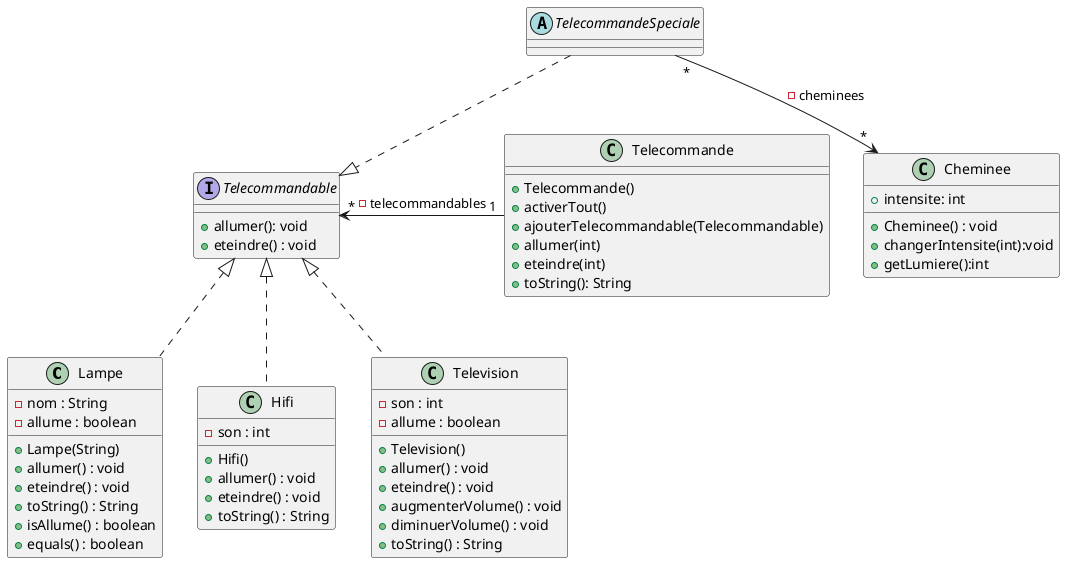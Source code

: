 @startuml
'https://plantuml.com/sequence-diagram

class Lampe{
-nom : String
-allume : boolean
+Lampe(String)
+allumer() : void
+eteindre() : void
+toString() : String
+isAllume() : boolean
+equals() : boolean
}

class Telecommande{
+ Telecommande()
+ activerTout()
+ ajouterTelecommandable(Telecommandable)
+ allumer(int)
+ eteindre(int)
+ toString(): String
}

class Hifi{
-son : int
+Hifi()
+allumer() : void
+eteindre() : void
+toString() : String
}

class Television{
-son : int
-allume : boolean
+Television()
+allumer() : void
+eteindre() : void
+augmenterVolume() : void
+diminuerVolume() : void
+toString() : String
}

Interface Telecommandable{
 + allumer(): void
 + eteindre() : void
}


class Cheminee{
    + intensite: int
    +Cheminee() : void
    + changerIntensite(int):void
    + getLumiere():int
}

Abstract class TelecommandeSpeciale{

}

'''relations
Telecommande "1" -> "*"Telecommandable: -telecommandables
Hifi  .up.|> Telecommandable
Television .up.|> Telecommandable
Lampe .up.|> Telecommandable
TelecommandeSpeciale ..|> Telecommandable
TelecommandeSpeciale "*" --> "*" Cheminee : -cheminees
@endum